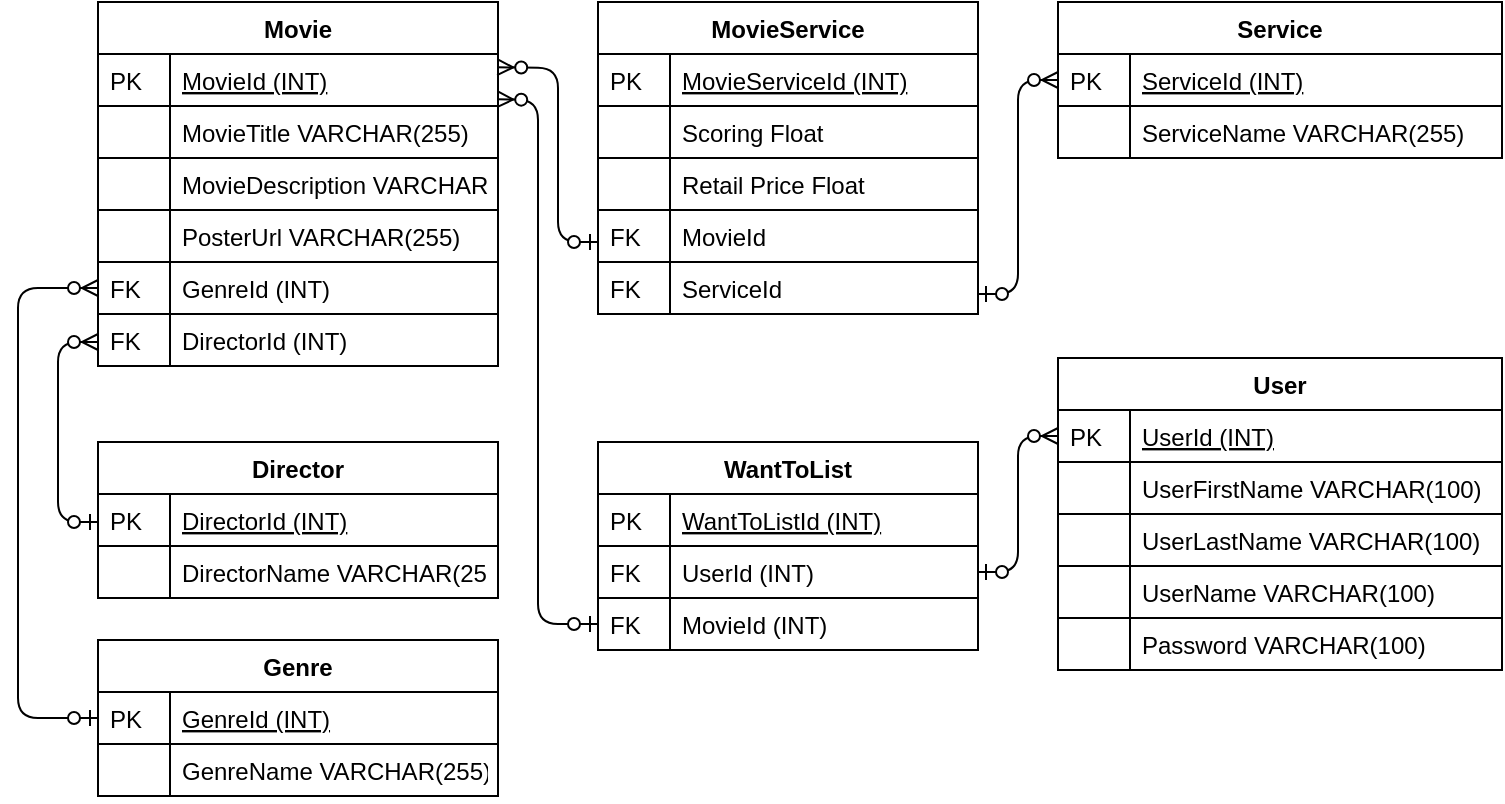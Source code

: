 <mxfile version="13.0.1" type="device"><diagram id="C5RBs43oDa-KdzZeNtuy" name="Page-1"><mxGraphModel dx="817" dy="558" grid="1" gridSize="10" guides="1" tooltips="1" connect="1" arrows="1" fold="1" page="1" pageScale="1" pageWidth="827" pageHeight="1169" math="0" shadow="0"><root><mxCell id="WIyWlLk6GJQsqaUBKTNV-0"/><mxCell id="WIyWlLk6GJQsqaUBKTNV-1" parent="WIyWlLk6GJQsqaUBKTNV-0"/><mxCell id="nYXarkpEJOTozKja-W4--69" value="" style="endArrow=ERzeroToMany;html=1;fontSize=12;startArrow=ERzeroToOne;startFill=1;endFill=1;entryX=0;entryY=0.5;entryDx=0;entryDy=0;exitX=0;exitY=0.5;exitDx=0;exitDy=0;" parent="WIyWlLk6GJQsqaUBKTNV-1" target="nYXarkpEJOTozKja-W4--17" edge="1" source="nYXarkpEJOTozKja-W4--53"><mxGeometry width="50" height="50" relative="1" as="geometry"><mxPoint x="340" y="379" as="sourcePoint"/><mxPoint x="300" y="249" as="targetPoint"/><Array as="points"><mxPoint x="40" y="438"/><mxPoint x="40" y="223"/></Array></mxGeometry></mxCell><mxCell id="nYXarkpEJOTozKja-W4--98" value="" style="endArrow=ERzeroToMany;html=1;fontSize=12;startArrow=ERzeroToOne;startFill=1;endFill=1;exitX=1;exitY=0.5;exitDx=0;exitDy=0;entryX=0;entryY=0.5;entryDx=0;entryDy=0;" parent="WIyWlLk6GJQsqaUBKTNV-1" edge="1" target="nYXarkpEJOTozKja-W4--72" source="nYXarkpEJOTozKja-W4--93"><mxGeometry width="50" height="50" relative="1" as="geometry"><mxPoint x="650" y="377" as="sourcePoint"/><mxPoint x="780" y="270" as="targetPoint"/><Array as="points"><mxPoint x="540" y="365"/><mxPoint x="540" y="297"/></Array></mxGeometry></mxCell><mxCell id="zkfFHV4jXpPFQw0GAbJ--51" value="Movie" style="swimlane;fontStyle=1;childLayout=stackLayout;horizontal=1;startSize=26;horizontalStack=0;resizeParent=1;resizeLast=0;collapsible=1;marginBottom=0;rounded=0;shadow=0;strokeWidth=1;" parent="WIyWlLk6GJQsqaUBKTNV-1" vertex="1"><mxGeometry x="80" y="80" width="200" height="182" as="geometry"><mxRectangle x="20" y="80" width="160" height="26" as="alternateBounds"/></mxGeometry></mxCell><mxCell id="zkfFHV4jXpPFQw0GAbJ--52" value="MovieId (INT)" style="shape=partialRectangle;top=0;left=0;right=0;bottom=1;align=left;verticalAlign=top;fillColor=none;spacingLeft=40;spacingRight=4;overflow=hidden;rotatable=0;points=[[0,0.5],[1,0.5]];portConstraint=eastwest;dropTarget=0;rounded=0;shadow=0;strokeWidth=1;fontStyle=4" parent="zkfFHV4jXpPFQw0GAbJ--51" vertex="1"><mxGeometry y="26" width="200" height="26" as="geometry"/></mxCell><mxCell id="zkfFHV4jXpPFQw0GAbJ--53" value="PK" style="shape=partialRectangle;top=0;left=0;bottom=0;fillColor=none;align=left;verticalAlign=top;spacingLeft=4;spacingRight=4;overflow=hidden;rotatable=0;points=[];portConstraint=eastwest;part=1;" parent="zkfFHV4jXpPFQw0GAbJ--52" vertex="1" connectable="0"><mxGeometry width="36" height="26" as="geometry"/></mxCell><mxCell id="nYXarkpEJOTozKja-W4--7" value="MovieTitle VARCHAR(255)" style="shape=partialRectangle;top=0;left=0;right=0;bottom=1;align=left;verticalAlign=top;fillColor=none;spacingLeft=40;spacingRight=4;overflow=hidden;rotatable=0;points=[[0,0.5],[1,0.5]];portConstraint=eastwest;dropTarget=0;rounded=0;shadow=0;strokeWidth=1;fontStyle=0" parent="zkfFHV4jXpPFQw0GAbJ--51" vertex="1"><mxGeometry y="52" width="200" height="26" as="geometry"/></mxCell><mxCell id="nYXarkpEJOTozKja-W4--8" value="" style="shape=partialRectangle;top=0;left=0;bottom=0;fillColor=none;align=left;verticalAlign=top;spacingLeft=4;spacingRight=4;overflow=hidden;rotatable=0;points=[];portConstraint=eastwest;part=1;" parent="nYXarkpEJOTozKja-W4--7" vertex="1" connectable="0"><mxGeometry width="36" height="26" as="geometry"/></mxCell><mxCell id="nYXarkpEJOTozKja-W4--9" value="MovieDescription VARCHAR(500)" style="shape=partialRectangle;top=0;left=0;right=0;bottom=1;align=left;verticalAlign=top;fillColor=none;spacingLeft=40;spacingRight=4;overflow=hidden;rotatable=0;points=[[0,0.5],[1,0.5]];portConstraint=eastwest;dropTarget=0;rounded=0;shadow=0;strokeWidth=1;fontStyle=0" parent="zkfFHV4jXpPFQw0GAbJ--51" vertex="1"><mxGeometry y="78" width="200" height="26" as="geometry"/></mxCell><mxCell id="nYXarkpEJOTozKja-W4--10" value="" style="shape=partialRectangle;top=0;left=0;bottom=0;fillColor=none;align=left;verticalAlign=top;spacingLeft=4;spacingRight=4;overflow=hidden;rotatable=0;points=[];portConstraint=eastwest;part=1;" parent="nYXarkpEJOTozKja-W4--9" vertex="1" connectable="0"><mxGeometry width="36" height="26" as="geometry"/></mxCell><mxCell id="nYXarkpEJOTozKja-W4--11" value="PosterUrl VARCHAR(255)" style="shape=partialRectangle;top=0;left=0;right=0;bottom=1;align=left;verticalAlign=top;fillColor=none;spacingLeft=40;spacingRight=4;overflow=hidden;rotatable=0;points=[[0,0.5],[1,0.5]];portConstraint=eastwest;dropTarget=0;rounded=0;shadow=0;strokeWidth=1;fontStyle=0" parent="zkfFHV4jXpPFQw0GAbJ--51" vertex="1"><mxGeometry y="104" width="200" height="26" as="geometry"/></mxCell><mxCell id="nYXarkpEJOTozKja-W4--12" value="" style="shape=partialRectangle;top=0;left=0;bottom=0;fillColor=none;align=left;verticalAlign=top;spacingLeft=4;spacingRight=4;overflow=hidden;rotatable=0;points=[];portConstraint=eastwest;part=1;" parent="nYXarkpEJOTozKja-W4--11" vertex="1" connectable="0"><mxGeometry width="36" height="26" as="geometry"/></mxCell><mxCell id="nYXarkpEJOTozKja-W4--17" value="GenreId (INT)" style="shape=partialRectangle;top=0;left=0;right=0;bottom=1;align=left;verticalAlign=top;fillColor=none;spacingLeft=40;spacingRight=4;overflow=hidden;rotatable=0;points=[[0,0.5],[1,0.5]];portConstraint=eastwest;dropTarget=0;rounded=0;shadow=0;strokeWidth=1;fontStyle=0" parent="zkfFHV4jXpPFQw0GAbJ--51" vertex="1"><mxGeometry y="130" width="200" height="26" as="geometry"/></mxCell><mxCell id="nYXarkpEJOTozKja-W4--18" value="FK" style="shape=partialRectangle;top=0;left=0;bottom=0;fillColor=none;align=left;verticalAlign=top;spacingLeft=4;spacingRight=4;overflow=hidden;rotatable=0;points=[];portConstraint=eastwest;part=1;" parent="nYXarkpEJOTozKja-W4--17" vertex="1" connectable="0"><mxGeometry width="36" height="26" as="geometry"/></mxCell><mxCell id="nYXarkpEJOTozKja-W4--15" value="DirectorId (INT)" style="shape=partialRectangle;top=0;left=0;right=0;bottom=1;align=left;verticalAlign=top;fillColor=none;spacingLeft=40;spacingRight=4;overflow=hidden;rotatable=0;points=[[0,0.5],[1,0.5]];portConstraint=eastwest;dropTarget=0;rounded=0;shadow=0;strokeWidth=1;fontStyle=0" parent="zkfFHV4jXpPFQw0GAbJ--51" vertex="1"><mxGeometry y="156" width="200" height="26" as="geometry"/></mxCell><mxCell id="nYXarkpEJOTozKja-W4--16" value="FK" style="shape=partialRectangle;top=0;left=0;bottom=0;fillColor=none;align=left;verticalAlign=top;spacingLeft=4;spacingRight=4;overflow=hidden;rotatable=0;points=[];portConstraint=eastwest;part=1;" parent="nYXarkpEJOTozKja-W4--15" vertex="1" connectable="0"><mxGeometry width="36" height="26" as="geometry"/></mxCell><mxCell id="61jMfHB-rwv9VSonczlj-1" value="" style="endArrow=ERzeroToMany;html=1;fontSize=12;startArrow=ERzeroToOne;startFill=1;endFill=1;entryX=0.998;entryY=0.869;entryDx=0;entryDy=0;exitX=0;exitY=0.5;exitDx=0;exitDy=0;entryPerimeter=0;" edge="1" parent="WIyWlLk6GJQsqaUBKTNV-1" source="nYXarkpEJOTozKja-W4--95" target="zkfFHV4jXpPFQw0GAbJ--52"><mxGeometry width="50" height="50" relative="1" as="geometry"><mxPoint x="579" y="485" as="sourcePoint"/><mxPoint x="290" y="128" as="targetPoint"/><Array as="points"><mxPoint x="300" y="391"/><mxPoint x="300" y="129"/></Array></mxGeometry></mxCell><mxCell id="nYXarkpEJOTozKja-W4--52" value="Genre" style="swimlane;fontStyle=1;childLayout=stackLayout;horizontal=1;startSize=26;horizontalStack=0;resizeParent=1;resizeLast=0;collapsible=1;marginBottom=0;rounded=0;shadow=0;strokeWidth=1;" parent="WIyWlLk6GJQsqaUBKTNV-1" vertex="1"><mxGeometry x="80" y="399" width="200" height="78" as="geometry"><mxRectangle x="260" y="80" width="160" height="26" as="alternateBounds"/></mxGeometry></mxCell><mxCell id="nYXarkpEJOTozKja-W4--53" value="GenreId (INT)" style="shape=partialRectangle;top=0;left=0;right=0;bottom=1;align=left;verticalAlign=top;fillColor=none;spacingLeft=40;spacingRight=4;overflow=hidden;rotatable=0;points=[[0,0.5],[1,0.5]];portConstraint=eastwest;dropTarget=0;rounded=0;shadow=0;strokeWidth=1;fontStyle=4" parent="nYXarkpEJOTozKja-W4--52" vertex="1"><mxGeometry y="26" width="200" height="26" as="geometry"/></mxCell><mxCell id="nYXarkpEJOTozKja-W4--54" value="PK" style="shape=partialRectangle;top=0;left=0;bottom=0;fillColor=none;align=left;verticalAlign=top;spacingLeft=4;spacingRight=4;overflow=hidden;rotatable=0;points=[];portConstraint=eastwest;part=1;" parent="nYXarkpEJOTozKja-W4--53" vertex="1" connectable="0"><mxGeometry width="36" height="26" as="geometry"/></mxCell><mxCell id="nYXarkpEJOTozKja-W4--48" value="GenreName VARCHAR(255)" style="shape=partialRectangle;top=0;left=0;right=0;bottom=1;align=left;verticalAlign=top;fillColor=none;spacingLeft=40;spacingRight=4;overflow=hidden;rotatable=0;points=[[0,0.5],[1,0.5]];portConstraint=eastwest;dropTarget=0;rounded=0;shadow=0;strokeWidth=1;fontStyle=0" parent="nYXarkpEJOTozKja-W4--52" vertex="1"><mxGeometry y="52" width="200" height="26" as="geometry"/></mxCell><mxCell id="nYXarkpEJOTozKja-W4--49" value="" style="shape=partialRectangle;top=0;left=0;bottom=0;fillColor=none;align=left;verticalAlign=top;spacingLeft=4;spacingRight=4;overflow=hidden;rotatable=0;points=[];portConstraint=eastwest;part=1;" parent="nYXarkpEJOTozKja-W4--48" vertex="1" connectable="0"><mxGeometry width="36" height="26" as="geometry"/></mxCell><mxCell id="nYXarkpEJOTozKja-W4--71" value="User" style="swimlane;fontStyle=1;childLayout=stackLayout;horizontal=1;startSize=26;horizontalStack=0;resizeParent=1;resizeLast=0;collapsible=1;marginBottom=0;rounded=0;shadow=0;strokeWidth=1;" parent="WIyWlLk6GJQsqaUBKTNV-1" vertex="1"><mxGeometry x="560" y="258" width="222" height="156" as="geometry"><mxRectangle x="20" y="80" width="160" height="26" as="alternateBounds"/></mxGeometry></mxCell><mxCell id="nYXarkpEJOTozKja-W4--72" value="UserId (INT)" style="shape=partialRectangle;top=0;left=0;right=0;bottom=1;align=left;verticalAlign=top;fillColor=none;spacingLeft=40;spacingRight=4;overflow=hidden;rotatable=0;points=[[0,0.5],[1,0.5]];portConstraint=eastwest;dropTarget=0;rounded=0;shadow=0;strokeWidth=1;fontStyle=4" parent="nYXarkpEJOTozKja-W4--71" vertex="1"><mxGeometry y="26" width="222" height="26" as="geometry"/></mxCell><mxCell id="nYXarkpEJOTozKja-W4--73" value="PK" style="shape=partialRectangle;top=0;left=0;bottom=0;fillColor=none;align=left;verticalAlign=top;spacingLeft=4;spacingRight=4;overflow=hidden;rotatable=0;points=[];portConstraint=eastwest;part=1;" parent="nYXarkpEJOTozKja-W4--72" vertex="1" connectable="0"><mxGeometry width="36" height="26" as="geometry"/></mxCell><mxCell id="nYXarkpEJOTozKja-W4--74" value="UserFirstName VARCHAR(100)" style="shape=partialRectangle;top=0;left=0;right=0;bottom=1;align=left;verticalAlign=top;fillColor=none;spacingLeft=40;spacingRight=4;overflow=hidden;rotatable=0;points=[[0,0.5],[1,0.5]];portConstraint=eastwest;dropTarget=0;rounded=0;shadow=0;strokeWidth=1;fontStyle=0" parent="nYXarkpEJOTozKja-W4--71" vertex="1"><mxGeometry y="52" width="222" height="26" as="geometry"/></mxCell><mxCell id="nYXarkpEJOTozKja-W4--75" value="" style="shape=partialRectangle;top=0;left=0;bottom=0;fillColor=none;align=left;verticalAlign=top;spacingLeft=4;spacingRight=4;overflow=hidden;rotatable=0;points=[];portConstraint=eastwest;part=1;" parent="nYXarkpEJOTozKja-W4--74" vertex="1" connectable="0"><mxGeometry width="36" height="26" as="geometry"/></mxCell><mxCell id="nYXarkpEJOTozKja-W4--76" value="UserLastName VARCHAR(100)" style="shape=partialRectangle;top=0;left=0;right=0;bottom=1;align=left;verticalAlign=top;fillColor=none;spacingLeft=40;spacingRight=4;overflow=hidden;rotatable=0;points=[[0,0.5],[1,0.5]];portConstraint=eastwest;dropTarget=0;rounded=0;shadow=0;strokeWidth=1;fontStyle=0" parent="nYXarkpEJOTozKja-W4--71" vertex="1"><mxGeometry y="78" width="222" height="26" as="geometry"/></mxCell><mxCell id="nYXarkpEJOTozKja-W4--77" value="" style="shape=partialRectangle;top=0;left=0;bottom=0;fillColor=none;align=left;verticalAlign=top;spacingLeft=4;spacingRight=4;overflow=hidden;rotatable=0;points=[];portConstraint=eastwest;part=1;" parent="nYXarkpEJOTozKja-W4--76" vertex="1" connectable="0"><mxGeometry width="36" height="26" as="geometry"/></mxCell><mxCell id="nYXarkpEJOTozKja-W4--78" value="UserName VARCHAR(100)" style="shape=partialRectangle;top=0;left=0;right=0;bottom=1;align=left;verticalAlign=top;fillColor=none;spacingLeft=40;spacingRight=4;overflow=hidden;rotatable=0;points=[[0,0.5],[1,0.5]];portConstraint=eastwest;dropTarget=0;rounded=0;shadow=0;strokeWidth=1;fontStyle=0" parent="nYXarkpEJOTozKja-W4--71" vertex="1"><mxGeometry y="104" width="222" height="26" as="geometry"/></mxCell><mxCell id="nYXarkpEJOTozKja-W4--79" value="" style="shape=partialRectangle;top=0;left=0;bottom=0;fillColor=none;align=left;verticalAlign=top;spacingLeft=4;spacingRight=4;overflow=hidden;rotatable=0;points=[];portConstraint=eastwest;part=1;" parent="nYXarkpEJOTozKja-W4--78" vertex="1" connectable="0"><mxGeometry width="36" height="26" as="geometry"/></mxCell><mxCell id="nYXarkpEJOTozKja-W4--80" value="Password VARCHAR(100)" style="shape=partialRectangle;top=0;left=0;right=0;bottom=1;align=left;verticalAlign=top;fillColor=none;spacingLeft=40;spacingRight=4;overflow=hidden;rotatable=0;points=[[0,0.5],[1,0.5]];portConstraint=eastwest;dropTarget=0;rounded=0;shadow=0;strokeWidth=1;fontStyle=0" parent="nYXarkpEJOTozKja-W4--71" vertex="1"><mxGeometry y="130" width="222" height="26" as="geometry"/></mxCell><mxCell id="nYXarkpEJOTozKja-W4--81" value="" style="shape=partialRectangle;top=0;left=0;bottom=0;fillColor=none;align=left;verticalAlign=top;spacingLeft=4;spacingRight=4;overflow=hidden;rotatable=0;points=[];portConstraint=eastwest;part=1;" parent="nYXarkpEJOTozKja-W4--80" vertex="1" connectable="0"><mxGeometry width="36" height="26" as="geometry"/></mxCell><mxCell id="nYXarkpEJOTozKja-W4--27" value="Director" style="swimlane;fontStyle=1;childLayout=stackLayout;horizontal=1;startSize=26;horizontalStack=0;resizeParent=1;resizeLast=0;collapsible=1;marginBottom=0;rounded=0;shadow=0;strokeWidth=1;" parent="WIyWlLk6GJQsqaUBKTNV-1" vertex="1"><mxGeometry x="80" y="300" width="200" height="78" as="geometry"><mxRectangle x="260" y="80" width="160" height="26" as="alternateBounds"/></mxGeometry></mxCell><mxCell id="nYXarkpEJOTozKja-W4--28" value="DirectorId (INT)" style="shape=partialRectangle;top=0;left=0;right=0;bottom=1;align=left;verticalAlign=top;fillColor=none;spacingLeft=40;spacingRight=4;overflow=hidden;rotatable=0;points=[[0,0.5],[1,0.5]];portConstraint=eastwest;dropTarget=0;rounded=0;shadow=0;strokeWidth=1;fontStyle=4" parent="nYXarkpEJOTozKja-W4--27" vertex="1"><mxGeometry y="26" width="200" height="26" as="geometry"/></mxCell><mxCell id="nYXarkpEJOTozKja-W4--29" value="PK" style="shape=partialRectangle;top=0;left=0;bottom=0;fillColor=none;align=left;verticalAlign=top;spacingLeft=4;spacingRight=4;overflow=hidden;rotatable=0;points=[];portConstraint=eastwest;part=1;" parent="nYXarkpEJOTozKja-W4--28" vertex="1" connectable="0"><mxGeometry width="36" height="26" as="geometry"/></mxCell><mxCell id="nYXarkpEJOTozKja-W4--42" value="DirectorName VARCHAR(255)" style="shape=partialRectangle;top=0;left=0;right=0;bottom=1;align=left;verticalAlign=top;fillColor=none;spacingLeft=40;spacingRight=4;overflow=hidden;rotatable=0;points=[[0,0.5],[1,0.5]];portConstraint=eastwest;dropTarget=0;rounded=0;shadow=0;strokeWidth=1;fontStyle=0" parent="nYXarkpEJOTozKja-W4--27" vertex="1"><mxGeometry y="52" width="200" height="26" as="geometry"/></mxCell><mxCell id="nYXarkpEJOTozKja-W4--43" value="" style="shape=partialRectangle;top=0;left=0;bottom=0;fillColor=none;align=left;verticalAlign=top;spacingLeft=4;spacingRight=4;overflow=hidden;rotatable=0;points=[];portConstraint=eastwest;part=1;" parent="nYXarkpEJOTozKja-W4--42" vertex="1" connectable="0"><mxGeometry width="36" height="26" as="geometry"/></mxCell><mxCell id="nYXarkpEJOTozKja-W4--59" value="Service" style="swimlane;fontStyle=1;childLayout=stackLayout;horizontal=1;startSize=26;horizontalStack=0;resizeParent=1;resizeLast=0;collapsible=1;marginBottom=0;rounded=0;shadow=0;strokeWidth=1;" parent="WIyWlLk6GJQsqaUBKTNV-1" vertex="1"><mxGeometry x="560" y="80" width="222" height="78" as="geometry"><mxRectangle x="260" y="80" width="160" height="26" as="alternateBounds"/></mxGeometry></mxCell><mxCell id="nYXarkpEJOTozKja-W4--60" value="ServiceId (INT)" style="shape=partialRectangle;top=0;left=0;right=0;bottom=1;align=left;verticalAlign=top;fillColor=none;spacingLeft=40;spacingRight=4;overflow=hidden;rotatable=0;points=[[0,0.5],[1,0.5]];portConstraint=eastwest;dropTarget=0;rounded=0;shadow=0;strokeWidth=1;fontStyle=4" parent="nYXarkpEJOTozKja-W4--59" vertex="1"><mxGeometry y="26" width="222" height="26" as="geometry"/></mxCell><mxCell id="nYXarkpEJOTozKja-W4--61" value="PK" style="shape=partialRectangle;top=0;left=0;bottom=0;fillColor=none;align=left;verticalAlign=top;spacingLeft=4;spacingRight=4;overflow=hidden;rotatable=0;points=[];portConstraint=eastwest;part=1;" parent="nYXarkpEJOTozKja-W4--60" vertex="1" connectable="0"><mxGeometry width="36" height="26" as="geometry"/></mxCell><mxCell id="nYXarkpEJOTozKja-W4--55" value="ServiceName VARCHAR(255)" style="shape=partialRectangle;top=0;left=0;right=0;bottom=1;align=left;verticalAlign=top;fillColor=none;spacingLeft=40;spacingRight=4;overflow=hidden;rotatable=0;points=[[0,0.5],[1,0.5]];portConstraint=eastwest;dropTarget=0;rounded=0;shadow=0;strokeWidth=1;fontStyle=0" parent="nYXarkpEJOTozKja-W4--59" vertex="1"><mxGeometry y="52" width="222" height="26" as="geometry"/></mxCell><mxCell id="nYXarkpEJOTozKja-W4--56" value="" style="shape=partialRectangle;top=0;left=0;bottom=0;fillColor=none;align=left;verticalAlign=top;spacingLeft=4;spacingRight=4;overflow=hidden;rotatable=0;points=[];portConstraint=eastwest;part=1;" parent="nYXarkpEJOTozKja-W4--55" vertex="1" connectable="0"><mxGeometry width="36" height="26" as="geometry"/></mxCell><mxCell id="61jMfHB-rwv9VSonczlj-5" value="MovieService" style="swimlane;fontStyle=1;childLayout=stackLayout;horizontal=1;startSize=26;horizontalStack=0;resizeParent=1;resizeLast=0;collapsible=1;marginBottom=0;rounded=0;shadow=0;strokeWidth=1;" vertex="1" parent="WIyWlLk6GJQsqaUBKTNV-1"><mxGeometry x="330" y="80" width="190" height="156" as="geometry"><mxRectangle x="260" y="80" width="160" height="26" as="alternateBounds"/></mxGeometry></mxCell><mxCell id="61jMfHB-rwv9VSonczlj-6" value="MovieServiceId (INT)" style="shape=partialRectangle;top=0;left=0;right=0;bottom=1;align=left;verticalAlign=top;fillColor=none;spacingLeft=40;spacingRight=4;overflow=hidden;rotatable=0;points=[[0,0.5],[1,0.5]];portConstraint=eastwest;dropTarget=0;rounded=0;shadow=0;strokeWidth=1;fontStyle=4" vertex="1" parent="61jMfHB-rwv9VSonczlj-5"><mxGeometry y="26" width="190" height="26" as="geometry"/></mxCell><mxCell id="61jMfHB-rwv9VSonczlj-7" value="PK" style="shape=partialRectangle;top=0;left=0;bottom=0;fillColor=none;align=left;verticalAlign=top;spacingLeft=4;spacingRight=4;overflow=hidden;rotatable=0;points=[];portConstraint=eastwest;part=1;" vertex="1" connectable="0" parent="61jMfHB-rwv9VSonczlj-6"><mxGeometry width="36" height="26" as="geometry"/></mxCell><mxCell id="61jMfHB-rwv9VSonczlj-8" value="Scoring Float" style="shape=partialRectangle;top=0;left=0;right=0;bottom=1;align=left;verticalAlign=top;fillColor=none;spacingLeft=40;spacingRight=4;overflow=hidden;rotatable=0;points=[[0,0.5],[1,0.5]];portConstraint=eastwest;dropTarget=0;rounded=0;shadow=0;strokeWidth=1;fontStyle=0" vertex="1" parent="61jMfHB-rwv9VSonczlj-5"><mxGeometry y="52" width="190" height="26" as="geometry"/></mxCell><mxCell id="61jMfHB-rwv9VSonczlj-9" value="" style="shape=partialRectangle;top=0;left=0;bottom=0;fillColor=none;align=left;verticalAlign=top;spacingLeft=4;spacingRight=4;overflow=hidden;rotatable=0;points=[];portConstraint=eastwest;part=1;" vertex="1" connectable="0" parent="61jMfHB-rwv9VSonczlj-8"><mxGeometry width="36" height="26" as="geometry"/></mxCell><mxCell id="61jMfHB-rwv9VSonczlj-10" value="Retail Price Float" style="shape=partialRectangle;top=0;left=0;right=0;bottom=1;align=left;verticalAlign=top;fillColor=none;spacingLeft=40;spacingRight=4;overflow=hidden;rotatable=0;points=[[0,0.5],[1,0.5]];portConstraint=eastwest;dropTarget=0;rounded=0;shadow=0;strokeWidth=1;fontStyle=0" vertex="1" parent="61jMfHB-rwv9VSonczlj-5"><mxGeometry y="78" width="190" height="26" as="geometry"/></mxCell><mxCell id="61jMfHB-rwv9VSonczlj-11" value="" style="shape=partialRectangle;top=0;left=0;bottom=0;fillColor=none;align=left;verticalAlign=top;spacingLeft=4;spacingRight=4;overflow=hidden;rotatable=0;points=[];portConstraint=eastwest;part=1;" vertex="1" connectable="0" parent="61jMfHB-rwv9VSonczlj-10"><mxGeometry width="36" height="26" as="geometry"/></mxCell><mxCell id="61jMfHB-rwv9VSonczlj-12" value="MovieId" style="shape=partialRectangle;top=0;left=0;right=0;bottom=1;align=left;verticalAlign=top;fillColor=none;spacingLeft=40;spacingRight=4;overflow=hidden;rotatable=0;points=[[0,0.5],[1,0.5]];portConstraint=eastwest;dropTarget=0;rounded=0;shadow=0;strokeWidth=1;fontStyle=0" vertex="1" parent="61jMfHB-rwv9VSonczlj-5"><mxGeometry y="104" width="190" height="26" as="geometry"/></mxCell><mxCell id="61jMfHB-rwv9VSonczlj-13" value="FK" style="shape=partialRectangle;top=0;left=0;bottom=0;fillColor=none;align=left;verticalAlign=top;spacingLeft=4;spacingRight=4;overflow=hidden;rotatable=0;points=[];portConstraint=eastwest;part=1;" vertex="1" connectable="0" parent="61jMfHB-rwv9VSonczlj-12"><mxGeometry width="36" height="26" as="geometry"/></mxCell><mxCell id="61jMfHB-rwv9VSonczlj-14" value="ServiceId" style="shape=partialRectangle;top=0;left=0;right=0;bottom=1;align=left;verticalAlign=top;fillColor=none;spacingLeft=40;spacingRight=4;overflow=hidden;rotatable=0;points=[[0,0.5],[1,0.5]];portConstraint=eastwest;dropTarget=0;rounded=0;shadow=0;strokeWidth=1;fontStyle=0" vertex="1" parent="61jMfHB-rwv9VSonczlj-5"><mxGeometry y="130" width="190" height="26" as="geometry"/></mxCell><mxCell id="61jMfHB-rwv9VSonczlj-15" value="FK" style="shape=partialRectangle;top=0;left=0;bottom=0;fillColor=none;align=left;verticalAlign=top;spacingLeft=4;spacingRight=4;overflow=hidden;rotatable=0;points=[];portConstraint=eastwest;part=1;" vertex="1" connectable="0" parent="61jMfHB-rwv9VSonczlj-14"><mxGeometry width="36" height="26" as="geometry"/></mxCell><mxCell id="61jMfHB-rwv9VSonczlj-22" value="" style="endArrow=ERzeroToMany;html=1;fontSize=12;startArrow=ERzeroToOne;startFill=1;endFill=1;exitX=1;exitY=0.5;exitDx=0;exitDy=0;entryX=0;entryY=0.5;entryDx=0;entryDy=0;" edge="1" parent="61jMfHB-rwv9VSonczlj-5" target="nYXarkpEJOTozKja-W4--60"><mxGeometry width="50" height="50" relative="1" as="geometry"><mxPoint x="190" y="146" as="sourcePoint"/><mxPoint x="230" y="78" as="targetPoint"/><Array as="points"><mxPoint x="210" y="146"/><mxPoint x="210" y="39"/></Array></mxGeometry></mxCell><mxCell id="nYXarkpEJOTozKja-W4--102" value="WantToList" style="swimlane;fontStyle=1;childLayout=stackLayout;horizontal=1;startSize=26;horizontalStack=0;resizeParent=1;resizeLast=0;collapsible=1;marginBottom=0;rounded=0;shadow=0;strokeWidth=1;" parent="WIyWlLk6GJQsqaUBKTNV-1" vertex="1"><mxGeometry x="330" y="300" width="190" height="104" as="geometry"><mxRectangle x="260" y="80" width="160" height="26" as="alternateBounds"/></mxGeometry></mxCell><mxCell id="nYXarkpEJOTozKja-W4--103" value="WantToListId (INT)" style="shape=partialRectangle;top=0;left=0;right=0;bottom=1;align=left;verticalAlign=top;fillColor=none;spacingLeft=40;spacingRight=4;overflow=hidden;rotatable=0;points=[[0,0.5],[1,0.5]];portConstraint=eastwest;dropTarget=0;rounded=0;shadow=0;strokeWidth=1;fontStyle=4" parent="nYXarkpEJOTozKja-W4--102" vertex="1"><mxGeometry y="26" width="190" height="26" as="geometry"/></mxCell><mxCell id="nYXarkpEJOTozKja-W4--104" value="PK" style="shape=partialRectangle;top=0;left=0;bottom=0;fillColor=none;align=left;verticalAlign=top;spacingLeft=4;spacingRight=4;overflow=hidden;rotatable=0;points=[];portConstraint=eastwest;part=1;" parent="nYXarkpEJOTozKja-W4--103" vertex="1" connectable="0"><mxGeometry width="36" height="26" as="geometry"/></mxCell><mxCell id="nYXarkpEJOTozKja-W4--93" value="UserId (INT)" style="shape=partialRectangle;top=0;left=0;right=0;bottom=1;align=left;verticalAlign=top;fillColor=none;spacingLeft=40;spacingRight=4;overflow=hidden;rotatable=0;points=[[0,0.5],[1,0.5]];portConstraint=eastwest;dropTarget=0;rounded=0;shadow=0;strokeWidth=1;fontStyle=0" parent="nYXarkpEJOTozKja-W4--102" vertex="1"><mxGeometry y="52" width="190" height="26" as="geometry"/></mxCell><mxCell id="nYXarkpEJOTozKja-W4--94" value="FK" style="shape=partialRectangle;top=0;left=0;bottom=0;fillColor=none;align=left;verticalAlign=top;spacingLeft=4;spacingRight=4;overflow=hidden;rotatable=0;points=[];portConstraint=eastwest;part=1;" parent="nYXarkpEJOTozKja-W4--93" vertex="1" connectable="0"><mxGeometry width="36" height="26" as="geometry"/></mxCell><mxCell id="nYXarkpEJOTozKja-W4--95" value="MovieId (INT)" style="shape=partialRectangle;top=0;left=0;right=0;bottom=1;align=left;verticalAlign=top;fillColor=none;spacingLeft=40;spacingRight=4;overflow=hidden;rotatable=0;points=[[0,0.5],[1,0.5]];portConstraint=eastwest;dropTarget=0;rounded=0;shadow=0;strokeWidth=1;fontStyle=0" parent="nYXarkpEJOTozKja-W4--102" vertex="1"><mxGeometry y="78" width="190" height="26" as="geometry"/></mxCell><mxCell id="nYXarkpEJOTozKja-W4--96" value="FK" style="shape=partialRectangle;top=0;left=0;bottom=0;fillColor=none;align=left;verticalAlign=top;spacingLeft=4;spacingRight=4;overflow=hidden;rotatable=0;points=[];portConstraint=eastwest;part=1;" parent="nYXarkpEJOTozKja-W4--95" vertex="1" connectable="0"><mxGeometry width="36" height="26" as="geometry"/></mxCell><mxCell id="61jMfHB-rwv9VSonczlj-21" value="" style="endArrow=ERzeroToMany;html=1;fontSize=12;startArrow=ERzeroToOne;startFill=1;endFill=1;entryX=0.998;entryY=0.254;entryDx=0;entryDy=0;entryPerimeter=0;" edge="1" parent="WIyWlLk6GJQsqaUBKTNV-1" target="zkfFHV4jXpPFQw0GAbJ--52"><mxGeometry width="50" height="50" relative="1" as="geometry"><mxPoint x="330" y="200" as="sourcePoint"/><mxPoint x="290" y="60" as="targetPoint"/><Array as="points"><mxPoint x="310" y="200"/><mxPoint x="310" y="113"/></Array></mxGeometry></mxCell><mxCell id="61jMfHB-rwv9VSonczlj-23" value="" style="endArrow=ERzeroToMany;html=1;fontSize=12;startArrow=ERzeroToOne;startFill=1;endFill=1;" edge="1" parent="WIyWlLk6GJQsqaUBKTNV-1"><mxGeometry width="50" height="50" relative="1" as="geometry"><mxPoint x="80" y="340" as="sourcePoint"/><mxPoint x="80" y="250" as="targetPoint"/><Array as="points"><mxPoint x="60" y="340"/><mxPoint x="60" y="250"/></Array></mxGeometry></mxCell></root></mxGraphModel></diagram></mxfile>
